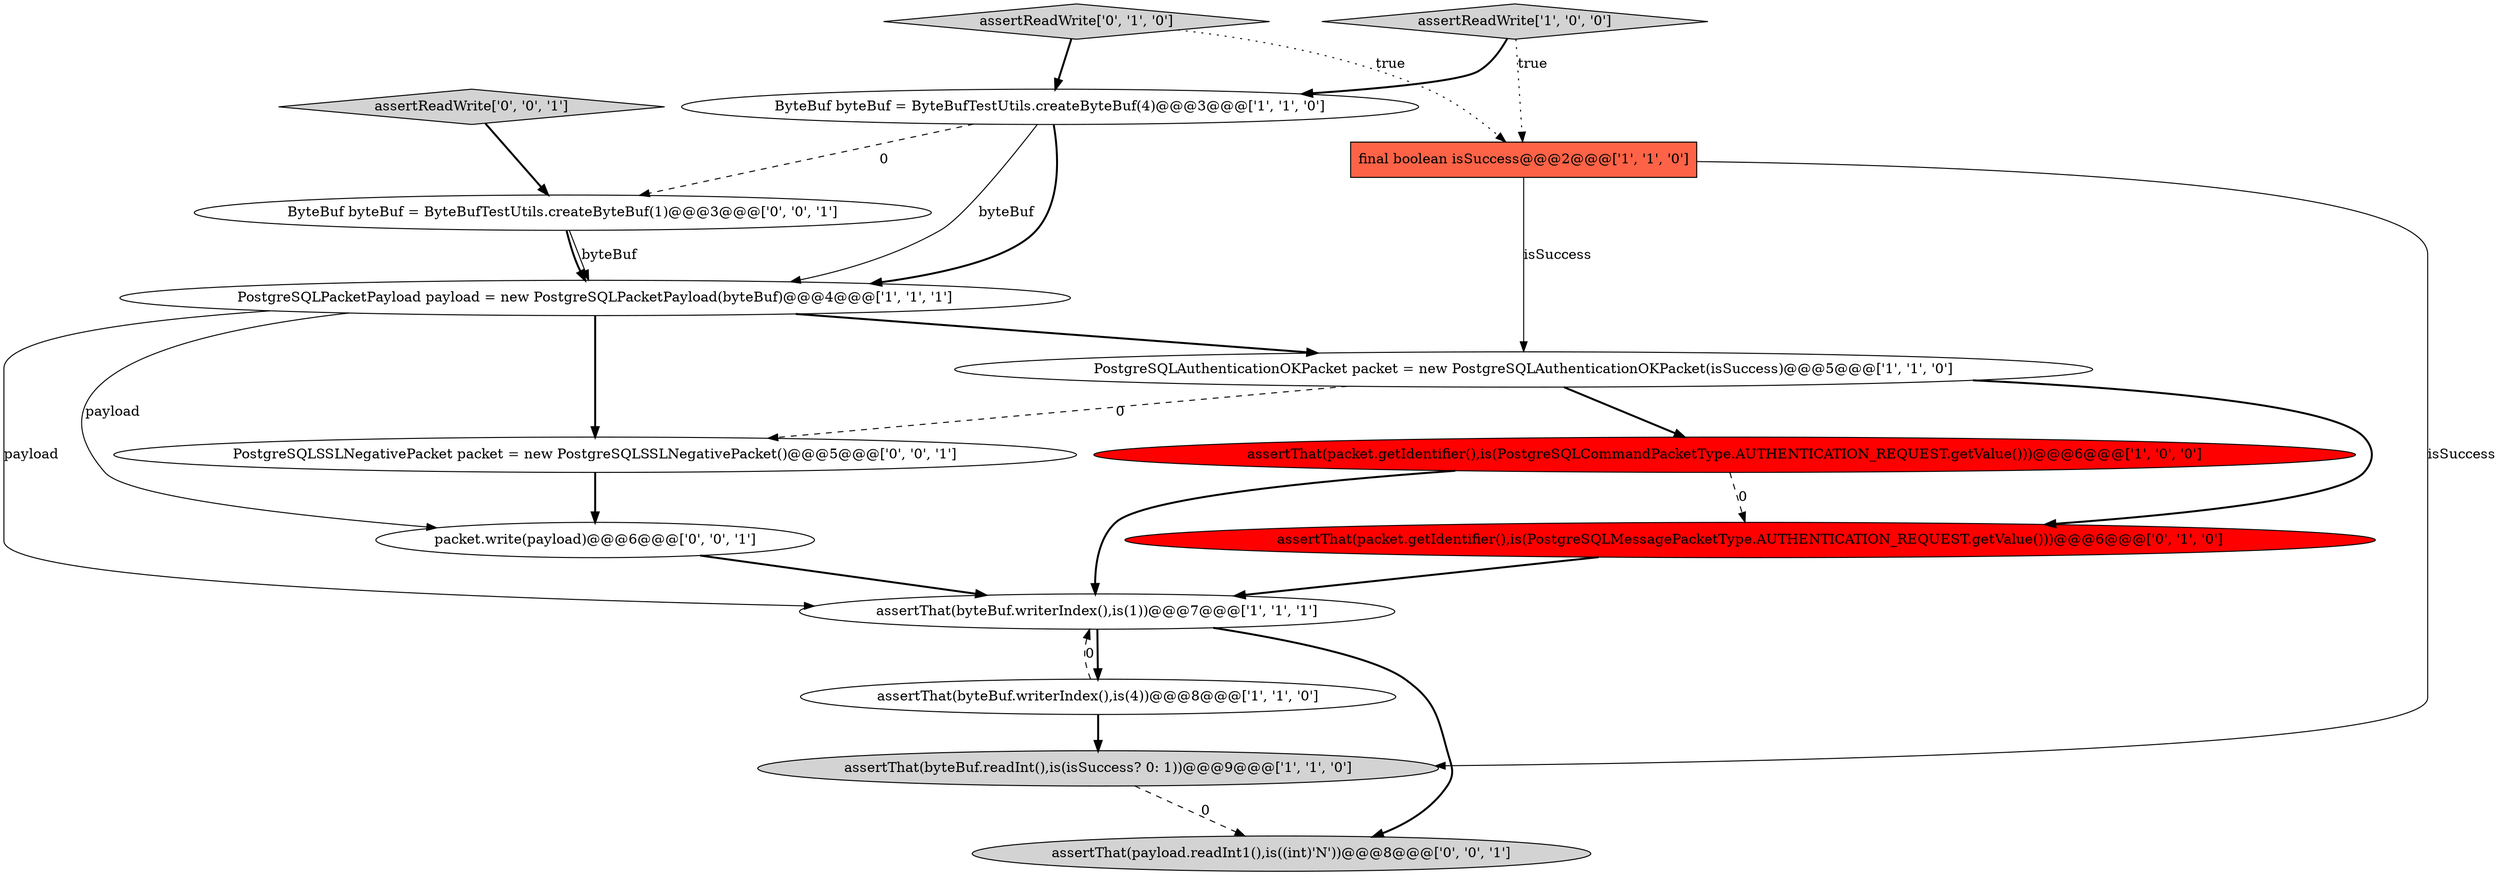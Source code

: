 digraph {
0 [style = filled, label = "assertThat(byteBuf.writerIndex(),is(1))@@@7@@@['1', '1', '1']", fillcolor = white, shape = ellipse image = "AAA0AAABBB1BBB"];
9 [style = filled, label = "assertThat(packet.getIdentifier(),is(PostgreSQLMessagePacketType.AUTHENTICATION_REQUEST.getValue()))@@@6@@@['0', '1', '0']", fillcolor = red, shape = ellipse image = "AAA1AAABBB2BBB"];
10 [style = filled, label = "assertReadWrite['0', '1', '0']", fillcolor = lightgray, shape = diamond image = "AAA0AAABBB2BBB"];
8 [style = filled, label = "PostgreSQLPacketPayload payload = new PostgreSQLPacketPayload(byteBuf)@@@4@@@['1', '1', '1']", fillcolor = white, shape = ellipse image = "AAA0AAABBB1BBB"];
1 [style = filled, label = "final boolean isSuccess@@@2@@@['1', '1', '0']", fillcolor = tomato, shape = box image = "AAA0AAABBB1BBB"];
12 [style = filled, label = "assertThat(payload.readInt1(),is((int)'N'))@@@8@@@['0', '0', '1']", fillcolor = lightgray, shape = ellipse image = "AAA0AAABBB3BBB"];
11 [style = filled, label = "ByteBuf byteBuf = ByteBufTestUtils.createByteBuf(1)@@@3@@@['0', '0', '1']", fillcolor = white, shape = ellipse image = "AAA0AAABBB3BBB"];
4 [style = filled, label = "assertReadWrite['1', '0', '0']", fillcolor = lightgray, shape = diamond image = "AAA0AAABBB1BBB"];
13 [style = filled, label = "PostgreSQLSSLNegativePacket packet = new PostgreSQLSSLNegativePacket()@@@5@@@['0', '0', '1']", fillcolor = white, shape = ellipse image = "AAA0AAABBB3BBB"];
14 [style = filled, label = "assertReadWrite['0', '0', '1']", fillcolor = lightgray, shape = diamond image = "AAA0AAABBB3BBB"];
2 [style = filled, label = "assertThat(packet.getIdentifier(),is(PostgreSQLCommandPacketType.AUTHENTICATION_REQUEST.getValue()))@@@6@@@['1', '0', '0']", fillcolor = red, shape = ellipse image = "AAA1AAABBB1BBB"];
5 [style = filled, label = "assertThat(byteBuf.readInt(),is(isSuccess? 0: 1))@@@9@@@['1', '1', '0']", fillcolor = lightgray, shape = ellipse image = "AAA0AAABBB1BBB"];
6 [style = filled, label = "assertThat(byteBuf.writerIndex(),is(4))@@@8@@@['1', '1', '0']", fillcolor = white, shape = ellipse image = "AAA0AAABBB1BBB"];
15 [style = filled, label = "packet.write(payload)@@@6@@@['0', '0', '1']", fillcolor = white, shape = ellipse image = "AAA0AAABBB3BBB"];
7 [style = filled, label = "PostgreSQLAuthenticationOKPacket packet = new PostgreSQLAuthenticationOKPacket(isSuccess)@@@5@@@['1', '1', '0']", fillcolor = white, shape = ellipse image = "AAA0AAABBB1BBB"];
3 [style = filled, label = "ByteBuf byteBuf = ByteBufTestUtils.createByteBuf(4)@@@3@@@['1', '1', '0']", fillcolor = white, shape = ellipse image = "AAA0AAABBB1BBB"];
4->3 [style = bold, label=""];
5->12 [style = dashed, label="0"];
8->15 [style = solid, label="payload"];
9->0 [style = bold, label=""];
4->1 [style = dotted, label="true"];
0->6 [style = bold, label=""];
6->0 [style = dashed, label="0"];
0->12 [style = bold, label=""];
1->5 [style = solid, label="isSuccess"];
10->3 [style = bold, label=""];
1->7 [style = solid, label="isSuccess"];
8->7 [style = bold, label=""];
7->9 [style = bold, label=""];
6->5 [style = bold, label=""];
2->0 [style = bold, label=""];
3->8 [style = solid, label="byteBuf"];
2->9 [style = dashed, label="0"];
7->2 [style = bold, label=""];
3->8 [style = bold, label=""];
15->0 [style = bold, label=""];
8->0 [style = solid, label="payload"];
7->13 [style = dashed, label="0"];
11->8 [style = bold, label=""];
13->15 [style = bold, label=""];
10->1 [style = dotted, label="true"];
14->11 [style = bold, label=""];
11->8 [style = solid, label="byteBuf"];
3->11 [style = dashed, label="0"];
8->13 [style = bold, label=""];
}
